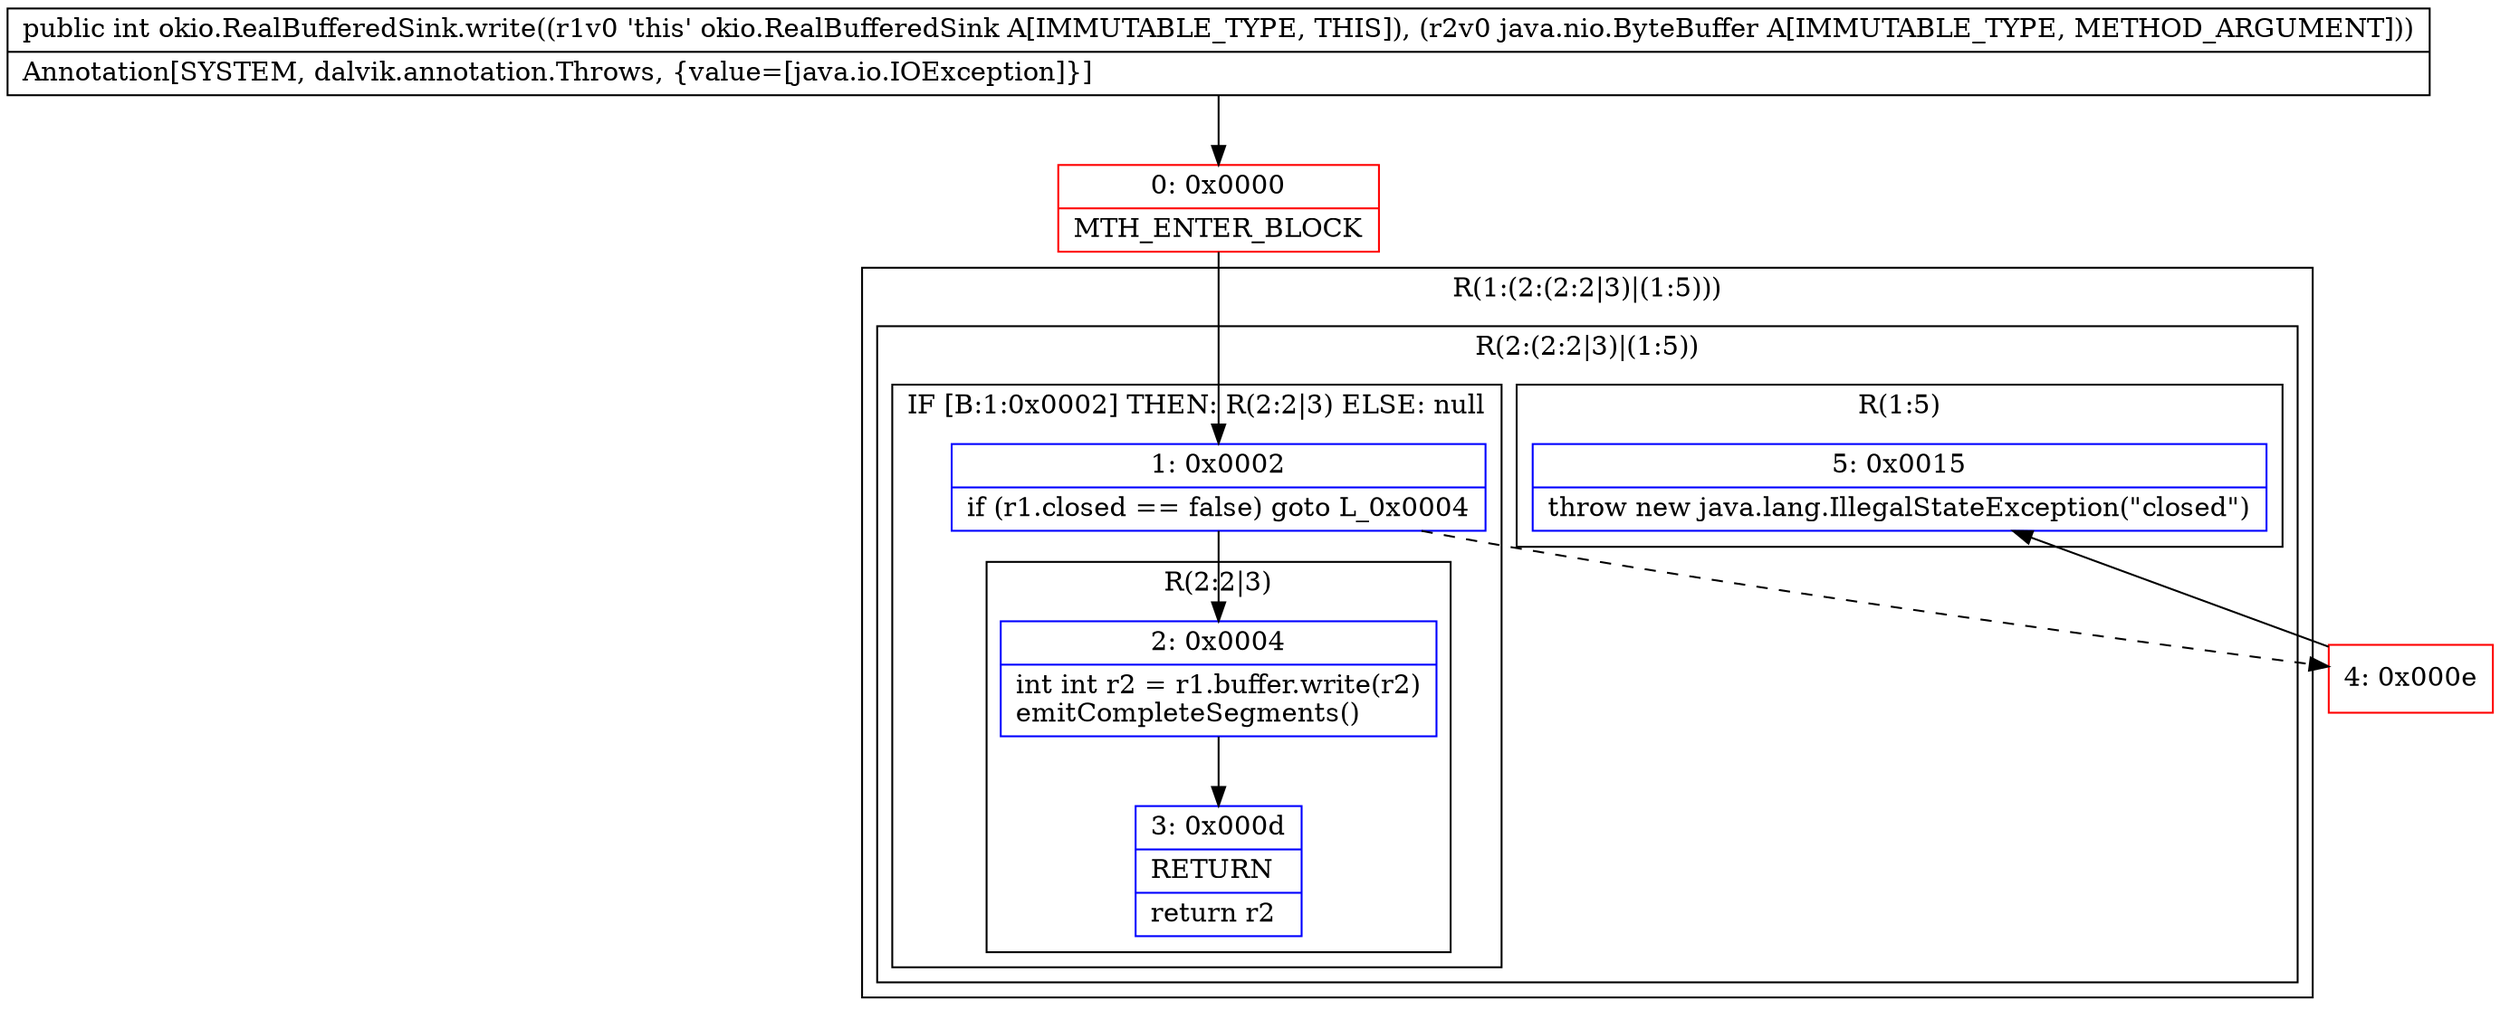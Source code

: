 digraph "CFG forokio.RealBufferedSink.write(Ljava\/nio\/ByteBuffer;)I" {
subgraph cluster_Region_1950652548 {
label = "R(1:(2:(2:2|3)|(1:5)))";
node [shape=record,color=blue];
subgraph cluster_Region_1282046045 {
label = "R(2:(2:2|3)|(1:5))";
node [shape=record,color=blue];
subgraph cluster_IfRegion_1405800990 {
label = "IF [B:1:0x0002] THEN: R(2:2|3) ELSE: null";
node [shape=record,color=blue];
Node_1 [shape=record,label="{1\:\ 0x0002|if (r1.closed == false) goto L_0x0004\l}"];
subgraph cluster_Region_1724656379 {
label = "R(2:2|3)";
node [shape=record,color=blue];
Node_2 [shape=record,label="{2\:\ 0x0004|int int r2 = r1.buffer.write(r2)\lemitCompleteSegments()\l}"];
Node_3 [shape=record,label="{3\:\ 0x000d|RETURN\l|return r2\l}"];
}
}
subgraph cluster_Region_1997458603 {
label = "R(1:5)";
node [shape=record,color=blue];
Node_5 [shape=record,label="{5\:\ 0x0015|throw new java.lang.IllegalStateException(\"closed\")\l}"];
}
}
}
Node_0 [shape=record,color=red,label="{0\:\ 0x0000|MTH_ENTER_BLOCK\l}"];
Node_4 [shape=record,color=red,label="{4\:\ 0x000e}"];
MethodNode[shape=record,label="{public int okio.RealBufferedSink.write((r1v0 'this' okio.RealBufferedSink A[IMMUTABLE_TYPE, THIS]), (r2v0 java.nio.ByteBuffer A[IMMUTABLE_TYPE, METHOD_ARGUMENT]))  | Annotation[SYSTEM, dalvik.annotation.Throws, \{value=[java.io.IOException]\}]\l}"];
MethodNode -> Node_0;
Node_1 -> Node_2;
Node_1 -> Node_4[style=dashed];
Node_2 -> Node_3;
Node_0 -> Node_1;
Node_4 -> Node_5;
}

